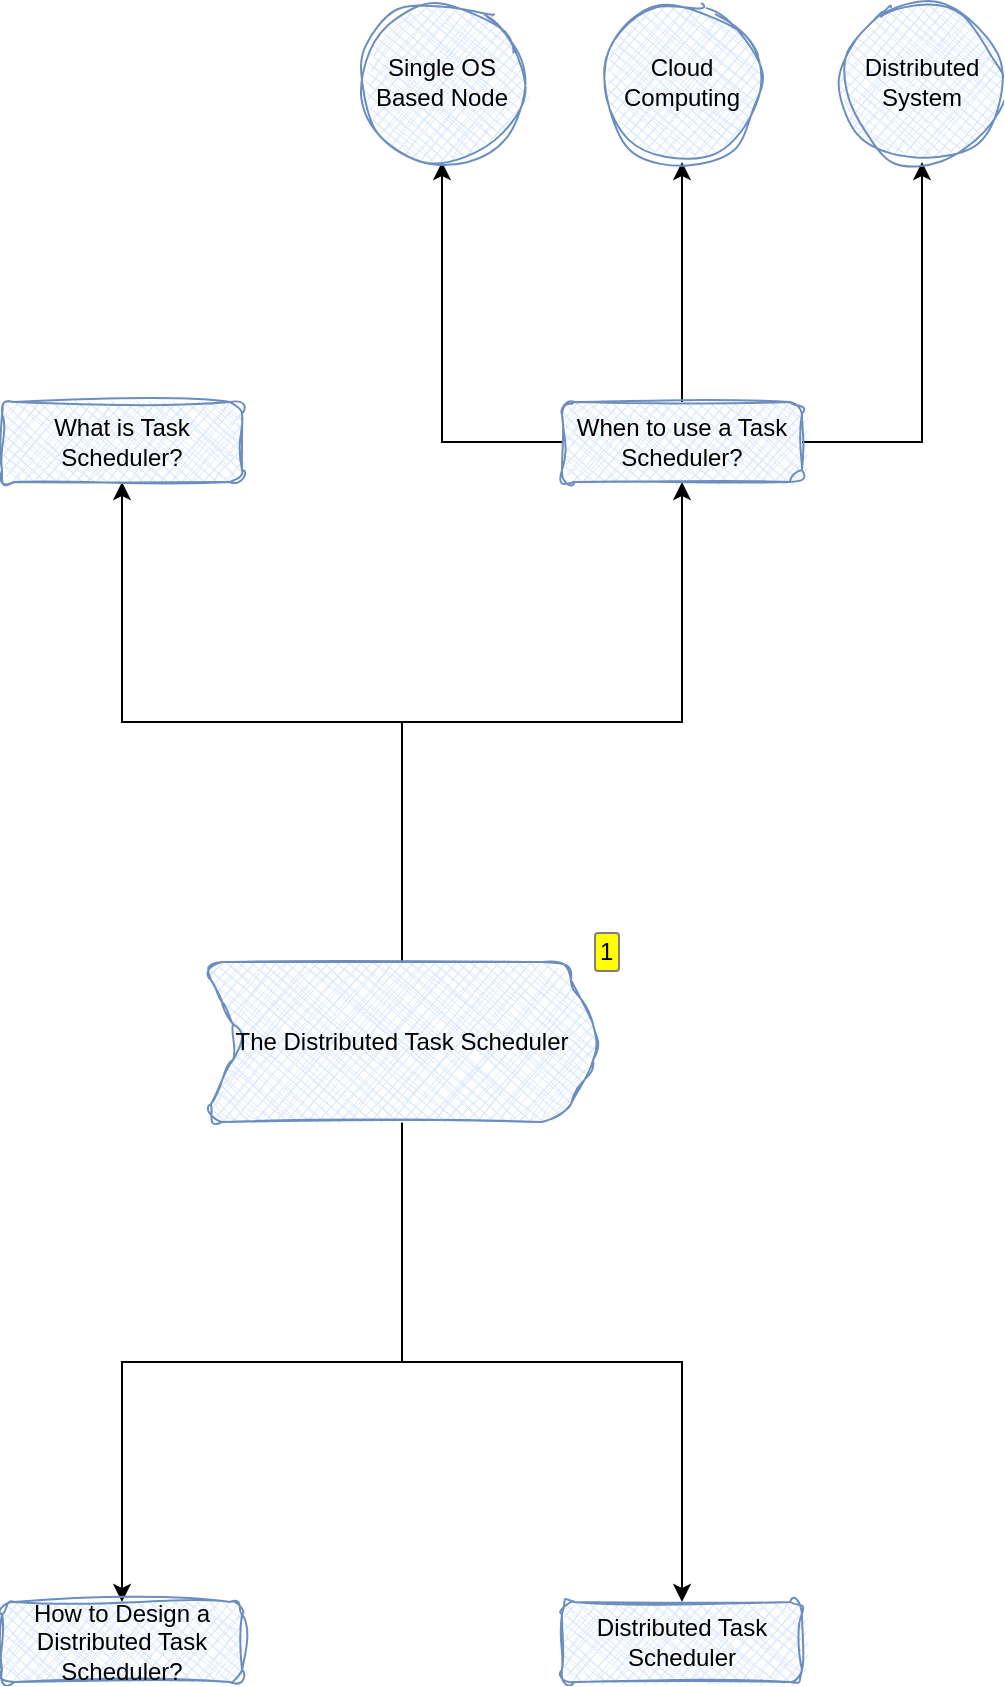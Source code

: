 <mxfile version="24.6.0" type="github">
  <diagram name="The Distributed Task Scheduler" id="Ux5SmqHkXBmoE8T36Ttg">
    <mxGraphModel dx="1742" dy="598" grid="1" gridSize="10" guides="1" tooltips="1" connect="1" arrows="1" fold="1" page="1" pageScale="1" pageWidth="850" pageHeight="1100" math="0" shadow="0">
      <root>
        <mxCell id="0" />
        <mxCell id="1" parent="0" />
        <mxCell id="6HLFTszCQUKlmDEo8S2R-3" value="" style="edgeStyle=orthogonalEdgeStyle;rounded=0;hachureGap=4;orthogonalLoop=1;jettySize=auto;html=1;fontFamily=Architects Daughter;fontSource=https%3A%2F%2Ffonts.googleapis.com%2Fcss%3Ffamily%3DArchitects%2BDaughter;" edge="1" parent="1" source="6HLFTszCQUKlmDEo8S2R-1" target="6HLFTszCQUKlmDEo8S2R-2">
          <mxGeometry relative="1" as="geometry" />
        </mxCell>
        <mxCell id="6HLFTszCQUKlmDEo8S2R-5" value="" style="edgeStyle=orthogonalEdgeStyle;shape=connector;rounded=0;hachureGap=4;orthogonalLoop=1;jettySize=auto;html=1;strokeColor=default;align=center;verticalAlign=middle;fontFamily=Architects Daughter;fontSource=https%3A%2F%2Ffonts.googleapis.com%2Fcss%3Ffamily%3DArchitects%2BDaughter;fontSize=11;fontColor=default;labelBackgroundColor=default;endArrow=classic;" edge="1" parent="1" source="6HLFTszCQUKlmDEo8S2R-1" target="6HLFTszCQUKlmDEo8S2R-4">
          <mxGeometry relative="1" as="geometry" />
        </mxCell>
        <mxCell id="6HLFTszCQUKlmDEo8S2R-7" value="" style="edgeStyle=orthogonalEdgeStyle;shape=connector;rounded=0;hachureGap=4;orthogonalLoop=1;jettySize=auto;html=1;strokeColor=default;align=center;verticalAlign=middle;fontFamily=Architects Daughter;fontSource=https%3A%2F%2Ffonts.googleapis.com%2Fcss%3Ffamily%3DArchitects%2BDaughter;fontSize=11;fontColor=default;labelBackgroundColor=default;endArrow=classic;" edge="1" parent="1" source="6HLFTszCQUKlmDEo8S2R-1" target="6HLFTszCQUKlmDEo8S2R-6">
          <mxGeometry relative="1" as="geometry" />
        </mxCell>
        <mxCell id="6HLFTszCQUKlmDEo8S2R-9" value="" style="edgeStyle=orthogonalEdgeStyle;shape=connector;rounded=0;hachureGap=4;orthogonalLoop=1;jettySize=auto;html=1;strokeColor=default;align=center;verticalAlign=middle;fontFamily=Architects Daughter;fontSource=https%3A%2F%2Ffonts.googleapis.com%2Fcss%3Ffamily%3DArchitects%2BDaughter;fontSize=11;fontColor=default;labelBackgroundColor=default;endArrow=classic;" edge="1" parent="1" source="6HLFTszCQUKlmDEo8S2R-1" target="6HLFTszCQUKlmDEo8S2R-8">
          <mxGeometry relative="1" as="geometry" />
        </mxCell>
        <mxCell id="6HLFTszCQUKlmDEo8S2R-1" value="The Distributed Task Scheduler" style="shape=step;perimeter=stepPerimeter;whiteSpace=wrap;html=1;fixedSize=1;sketch=1;curveFitting=1;jiggle=2;shadow=0;rounded=1;fillStyle=cross-hatch;fillColor=#dae8fc;strokeColor=#6c8ebf;treeFolding=1;treeMoving=1;enumerate=1;" vertex="1" parent="1">
          <mxGeometry y="520" width="200" height="80" as="geometry" />
        </mxCell>
        <UserObject label="What is Task Scheduler?" tooltip="A task is a piece of computational work that requires resources (CPU time, memory, storage, network bandwidth, and so on) for some specified time. For example, uploading a photo or a video on Facebook or Instagram consists of the following background tasks:&#xa;&#xa;    Encode the photo or video in multiple resolutions.&#xa;    Validate the photo or video to check for content monetization copyrights, and many more.&#xa;&#xa;The successful execution of all the above tasks makes the photo or video visible. However, a photo and video uploader does not need to stop the above tasks to complete.&#xa;&#xa;Another example is when we post a comment on Facebook. We don’t hold the comment poster until that comment is delivered to all the followers. That delivery is delegated to an asynchronous task scheduler to do offline.&#xa;&#xa;In a system, many tasks contend for limited computational resources. A system that mediates between tasks and resources by intelligently allocating resources to tasks so that task-level and system-level goals are met is called a task scheduler." id="6HLFTszCQUKlmDEo8S2R-2">
          <mxCell style="whiteSpace=wrap;html=1;fillColor=#dae8fc;strokeColor=#6c8ebf;sketch=1;curveFitting=1;jiggle=2;shadow=0;rounded=1;fillStyle=cross-hatch;" vertex="1" parent="1">
            <mxGeometry x="-100" y="240" width="120" height="40" as="geometry" />
          </mxCell>
        </UserObject>
        <mxCell id="6HLFTszCQUKlmDEo8S2R-11" value="" style="edgeStyle=orthogonalEdgeStyle;shape=connector;rounded=0;hachureGap=4;orthogonalLoop=1;jettySize=auto;html=1;strokeColor=default;align=center;verticalAlign=middle;fontFamily=Architects Daughter;fontSource=https%3A%2F%2Ffonts.googleapis.com%2Fcss%3Ffamily%3DArchitects%2BDaughter;fontSize=11;fontColor=default;labelBackgroundColor=default;endArrow=classic;" edge="1" parent="1" source="6HLFTszCQUKlmDEo8S2R-4" target="6HLFTszCQUKlmDEo8S2R-10">
          <mxGeometry relative="1" as="geometry" />
        </mxCell>
        <mxCell id="6HLFTszCQUKlmDEo8S2R-13" value="" style="edgeStyle=orthogonalEdgeStyle;shape=connector;rounded=0;hachureGap=4;orthogonalLoop=1;jettySize=auto;html=1;strokeColor=default;align=center;verticalAlign=middle;fontFamily=Architects Daughter;fontSource=https%3A%2F%2Ffonts.googleapis.com%2Fcss%3Ffamily%3DArchitects%2BDaughter;fontSize=11;fontColor=default;labelBackgroundColor=default;endArrow=classic;" edge="1" parent="1" source="6HLFTszCQUKlmDEo8S2R-4" target="6HLFTszCQUKlmDEo8S2R-12">
          <mxGeometry relative="1" as="geometry" />
        </mxCell>
        <mxCell id="6HLFTszCQUKlmDEo8S2R-15" value="" style="edgeStyle=orthogonalEdgeStyle;shape=connector;rounded=0;hachureGap=4;orthogonalLoop=1;jettySize=auto;html=1;strokeColor=default;align=center;verticalAlign=middle;fontFamily=Architects Daughter;fontSource=https%3A%2F%2Ffonts.googleapis.com%2Fcss%3Ffamily%3DArchitects%2BDaughter;fontSize=11;fontColor=default;labelBackgroundColor=default;endArrow=classic;" edge="1" parent="1" source="6HLFTszCQUKlmDEo8S2R-4" target="6HLFTszCQUKlmDEo8S2R-14">
          <mxGeometry relative="1" as="geometry" />
        </mxCell>
        <UserObject label="When to use a Task Scheduler?" tooltip="A task scheduler is a critical component of a system for getting work done efficiently. It allows us to complete a large number of tasks using limited resources. It also aids in fully utilizing the system’s resources, provides users with an uninterrupted execution experience, and so on. The following are some of the use cases of task scheduling:" id="6HLFTszCQUKlmDEo8S2R-4">
          <mxCell style="whiteSpace=wrap;html=1;fillColor=#dae8fc;strokeColor=#6c8ebf;sketch=1;curveFitting=1;jiggle=2;shadow=0;rounded=1;fillStyle=cross-hatch;" vertex="1" parent="1">
            <mxGeometry x="180" y="240" width="120" height="40" as="geometry" />
          </mxCell>
        </UserObject>
        <mxCell id="6HLFTszCQUKlmDEo8S2R-6" value="Distributed Task Scheduler" style="whiteSpace=wrap;html=1;fillColor=#dae8fc;strokeColor=#6c8ebf;sketch=1;curveFitting=1;jiggle=2;shadow=0;rounded=1;fillStyle=cross-hatch;" vertex="1" parent="1">
          <mxGeometry x="180" y="840" width="120" height="40" as="geometry" />
        </mxCell>
        <mxCell id="6HLFTszCQUKlmDEo8S2R-8" value="How to Design a Distributed Task Scheduler?" style="whiteSpace=wrap;html=1;fillColor=#dae8fc;strokeColor=#6c8ebf;sketch=1;curveFitting=1;jiggle=2;shadow=0;rounded=1;fillStyle=cross-hatch;" vertex="1" parent="1">
          <mxGeometry x="-100" y="840" width="120" height="40" as="geometry" />
        </mxCell>
        <UserObject label="Single OS Based Node" tooltip="&#xa;&#xa;Single-OS-based node: It has many processes or tasks that contend for the node’s limited computational resources. So, we could use a local OS task scheduler that efficiently allocates resources to the tasks. It uses multi-feedback queues to pick some tasks and runs them on some processor.&#xa;" id="6HLFTszCQUKlmDEo8S2R-10">
          <mxCell style="ellipse;whiteSpace=wrap;html=1;fillColor=#dae8fc;strokeColor=#6c8ebf;sketch=1;curveFitting=1;jiggle=2;shadow=0;rounded=1;fillStyle=cross-hatch;" vertex="1" parent="1">
            <mxGeometry x="80" y="40" width="80" height="80" as="geometry" />
          </mxCell>
        </UserObject>
        <UserObject label="Distributed System" tooltip="&#xa;&#xa;Large distributed systems: In this system, many tasks run in the background against a single request by a user. Consider that there are millions to billions of users of a popular system like Facebook, WhatsApp, or Instagram. These systems require a task scheduler to handle billions of tasks. Facebook schedules its tasks against billions of parallel asynchronous requests by its users using Async.&#xa;" id="6HLFTszCQUKlmDEo8S2R-12">
          <mxCell style="ellipse;whiteSpace=wrap;html=1;fillColor=#dae8fc;strokeColor=#6c8ebf;sketch=1;curveFitting=1;jiggle=2;shadow=0;rounded=1;fillStyle=cross-hatch;" vertex="1" parent="1">
            <mxGeometry x="320" y="40" width="80" height="80" as="geometry" />
          </mxCell>
        </UserObject>
        <UserObject label="Cloud Computing" tooltip="&#xa;&#xa;Cloud computing services: Where there are many distributed resources and various tasks from multiple tenants, there is a strong need for a task scheduler to utilize cloud computing resources efficiently and meet tenants’ demands. A local OS task scheduler isn’t sufficient for this purpose because the tasks are in the billions, the source of the tasks is not single, and the resources to manage are not in a single machine. We have to go for a distributed solution.&#xa;" id="6HLFTszCQUKlmDEo8S2R-14">
          <mxCell style="ellipse;whiteSpace=wrap;html=1;fillColor=#dae8fc;strokeColor=#6c8ebf;sketch=1;curveFitting=1;jiggle=2;shadow=0;rounded=1;fillStyle=cross-hatch;" vertex="1" parent="1">
            <mxGeometry x="200" y="40" width="80" height="80" as="geometry" />
          </mxCell>
        </UserObject>
      </root>
    </mxGraphModel>
  </diagram>
</mxfile>
